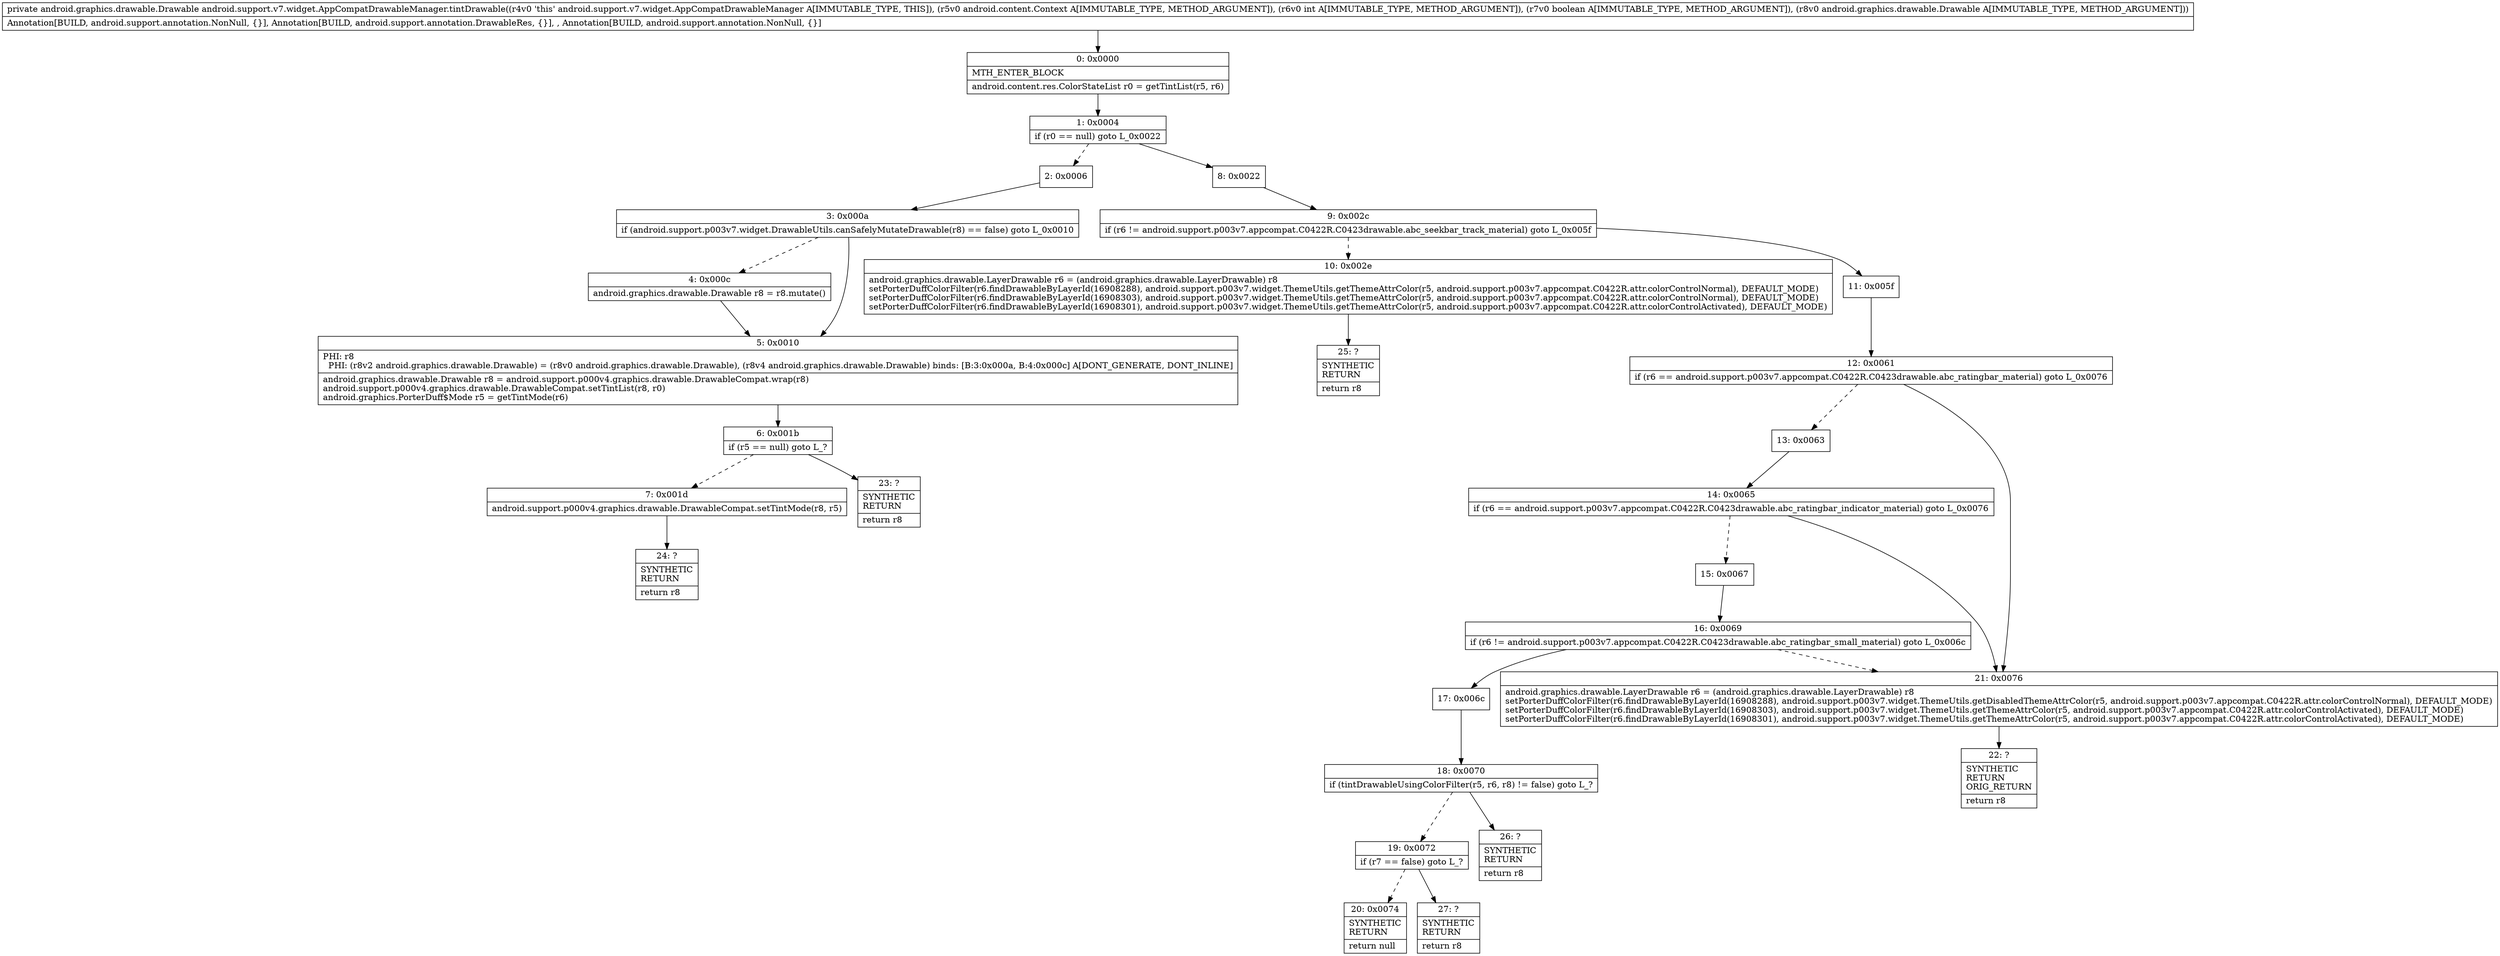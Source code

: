 digraph "CFG forandroid.support.v7.widget.AppCompatDrawableManager.tintDrawable(Landroid\/content\/Context;IZLandroid\/graphics\/drawable\/Drawable;)Landroid\/graphics\/drawable\/Drawable;" {
Node_0 [shape=record,label="{0\:\ 0x0000|MTH_ENTER_BLOCK\l|android.content.res.ColorStateList r0 = getTintList(r5, r6)\l}"];
Node_1 [shape=record,label="{1\:\ 0x0004|if (r0 == null) goto L_0x0022\l}"];
Node_2 [shape=record,label="{2\:\ 0x0006}"];
Node_3 [shape=record,label="{3\:\ 0x000a|if (android.support.p003v7.widget.DrawableUtils.canSafelyMutateDrawable(r8) == false) goto L_0x0010\l}"];
Node_4 [shape=record,label="{4\:\ 0x000c|android.graphics.drawable.Drawable r8 = r8.mutate()\l}"];
Node_5 [shape=record,label="{5\:\ 0x0010|PHI: r8 \l  PHI: (r8v2 android.graphics.drawable.Drawable) = (r8v0 android.graphics.drawable.Drawable), (r8v4 android.graphics.drawable.Drawable) binds: [B:3:0x000a, B:4:0x000c] A[DONT_GENERATE, DONT_INLINE]\l|android.graphics.drawable.Drawable r8 = android.support.p000v4.graphics.drawable.DrawableCompat.wrap(r8)\landroid.support.p000v4.graphics.drawable.DrawableCompat.setTintList(r8, r0)\landroid.graphics.PorterDuff$Mode r5 = getTintMode(r6)\l}"];
Node_6 [shape=record,label="{6\:\ 0x001b|if (r5 == null) goto L_?\l}"];
Node_7 [shape=record,label="{7\:\ 0x001d|android.support.p000v4.graphics.drawable.DrawableCompat.setTintMode(r8, r5)\l}"];
Node_8 [shape=record,label="{8\:\ 0x0022}"];
Node_9 [shape=record,label="{9\:\ 0x002c|if (r6 != android.support.p003v7.appcompat.C0422R.C0423drawable.abc_seekbar_track_material) goto L_0x005f\l}"];
Node_10 [shape=record,label="{10\:\ 0x002e|android.graphics.drawable.LayerDrawable r6 = (android.graphics.drawable.LayerDrawable) r8\lsetPorterDuffColorFilter(r6.findDrawableByLayerId(16908288), android.support.p003v7.widget.ThemeUtils.getThemeAttrColor(r5, android.support.p003v7.appcompat.C0422R.attr.colorControlNormal), DEFAULT_MODE)\lsetPorterDuffColorFilter(r6.findDrawableByLayerId(16908303), android.support.p003v7.widget.ThemeUtils.getThemeAttrColor(r5, android.support.p003v7.appcompat.C0422R.attr.colorControlNormal), DEFAULT_MODE)\lsetPorterDuffColorFilter(r6.findDrawableByLayerId(16908301), android.support.p003v7.widget.ThemeUtils.getThemeAttrColor(r5, android.support.p003v7.appcompat.C0422R.attr.colorControlActivated), DEFAULT_MODE)\l}"];
Node_11 [shape=record,label="{11\:\ 0x005f}"];
Node_12 [shape=record,label="{12\:\ 0x0061|if (r6 == android.support.p003v7.appcompat.C0422R.C0423drawable.abc_ratingbar_material) goto L_0x0076\l}"];
Node_13 [shape=record,label="{13\:\ 0x0063}"];
Node_14 [shape=record,label="{14\:\ 0x0065|if (r6 == android.support.p003v7.appcompat.C0422R.C0423drawable.abc_ratingbar_indicator_material) goto L_0x0076\l}"];
Node_15 [shape=record,label="{15\:\ 0x0067}"];
Node_16 [shape=record,label="{16\:\ 0x0069|if (r6 != android.support.p003v7.appcompat.C0422R.C0423drawable.abc_ratingbar_small_material) goto L_0x006c\l}"];
Node_17 [shape=record,label="{17\:\ 0x006c}"];
Node_18 [shape=record,label="{18\:\ 0x0070|if (tintDrawableUsingColorFilter(r5, r6, r8) != false) goto L_?\l}"];
Node_19 [shape=record,label="{19\:\ 0x0072|if (r7 == false) goto L_?\l}"];
Node_20 [shape=record,label="{20\:\ 0x0074|SYNTHETIC\lRETURN\l|return null\l}"];
Node_21 [shape=record,label="{21\:\ 0x0076|android.graphics.drawable.LayerDrawable r6 = (android.graphics.drawable.LayerDrawable) r8\lsetPorterDuffColorFilter(r6.findDrawableByLayerId(16908288), android.support.p003v7.widget.ThemeUtils.getDisabledThemeAttrColor(r5, android.support.p003v7.appcompat.C0422R.attr.colorControlNormal), DEFAULT_MODE)\lsetPorterDuffColorFilter(r6.findDrawableByLayerId(16908303), android.support.p003v7.widget.ThemeUtils.getThemeAttrColor(r5, android.support.p003v7.appcompat.C0422R.attr.colorControlActivated), DEFAULT_MODE)\lsetPorterDuffColorFilter(r6.findDrawableByLayerId(16908301), android.support.p003v7.widget.ThemeUtils.getThemeAttrColor(r5, android.support.p003v7.appcompat.C0422R.attr.colorControlActivated), DEFAULT_MODE)\l}"];
Node_22 [shape=record,label="{22\:\ ?|SYNTHETIC\lRETURN\lORIG_RETURN\l|return r8\l}"];
Node_23 [shape=record,label="{23\:\ ?|SYNTHETIC\lRETURN\l|return r8\l}"];
Node_24 [shape=record,label="{24\:\ ?|SYNTHETIC\lRETURN\l|return r8\l}"];
Node_25 [shape=record,label="{25\:\ ?|SYNTHETIC\lRETURN\l|return r8\l}"];
Node_26 [shape=record,label="{26\:\ ?|SYNTHETIC\lRETURN\l|return r8\l}"];
Node_27 [shape=record,label="{27\:\ ?|SYNTHETIC\lRETURN\l|return r8\l}"];
MethodNode[shape=record,label="{private android.graphics.drawable.Drawable android.support.v7.widget.AppCompatDrawableManager.tintDrawable((r4v0 'this' android.support.v7.widget.AppCompatDrawableManager A[IMMUTABLE_TYPE, THIS]), (r5v0 android.content.Context A[IMMUTABLE_TYPE, METHOD_ARGUMENT]), (r6v0 int A[IMMUTABLE_TYPE, METHOD_ARGUMENT]), (r7v0 boolean A[IMMUTABLE_TYPE, METHOD_ARGUMENT]), (r8v0 android.graphics.drawable.Drawable A[IMMUTABLE_TYPE, METHOD_ARGUMENT]))  | Annotation[BUILD, android.support.annotation.NonNull, \{\}], Annotation[BUILD, android.support.annotation.DrawableRes, \{\}], , Annotation[BUILD, android.support.annotation.NonNull, \{\}]\l}"];
MethodNode -> Node_0;
Node_0 -> Node_1;
Node_1 -> Node_2[style=dashed];
Node_1 -> Node_8;
Node_2 -> Node_3;
Node_3 -> Node_4[style=dashed];
Node_3 -> Node_5;
Node_4 -> Node_5;
Node_5 -> Node_6;
Node_6 -> Node_7[style=dashed];
Node_6 -> Node_23;
Node_7 -> Node_24;
Node_8 -> Node_9;
Node_9 -> Node_10[style=dashed];
Node_9 -> Node_11;
Node_10 -> Node_25;
Node_11 -> Node_12;
Node_12 -> Node_13[style=dashed];
Node_12 -> Node_21;
Node_13 -> Node_14;
Node_14 -> Node_15[style=dashed];
Node_14 -> Node_21;
Node_15 -> Node_16;
Node_16 -> Node_17;
Node_16 -> Node_21[style=dashed];
Node_17 -> Node_18;
Node_18 -> Node_19[style=dashed];
Node_18 -> Node_26;
Node_19 -> Node_20[style=dashed];
Node_19 -> Node_27;
Node_21 -> Node_22;
}

